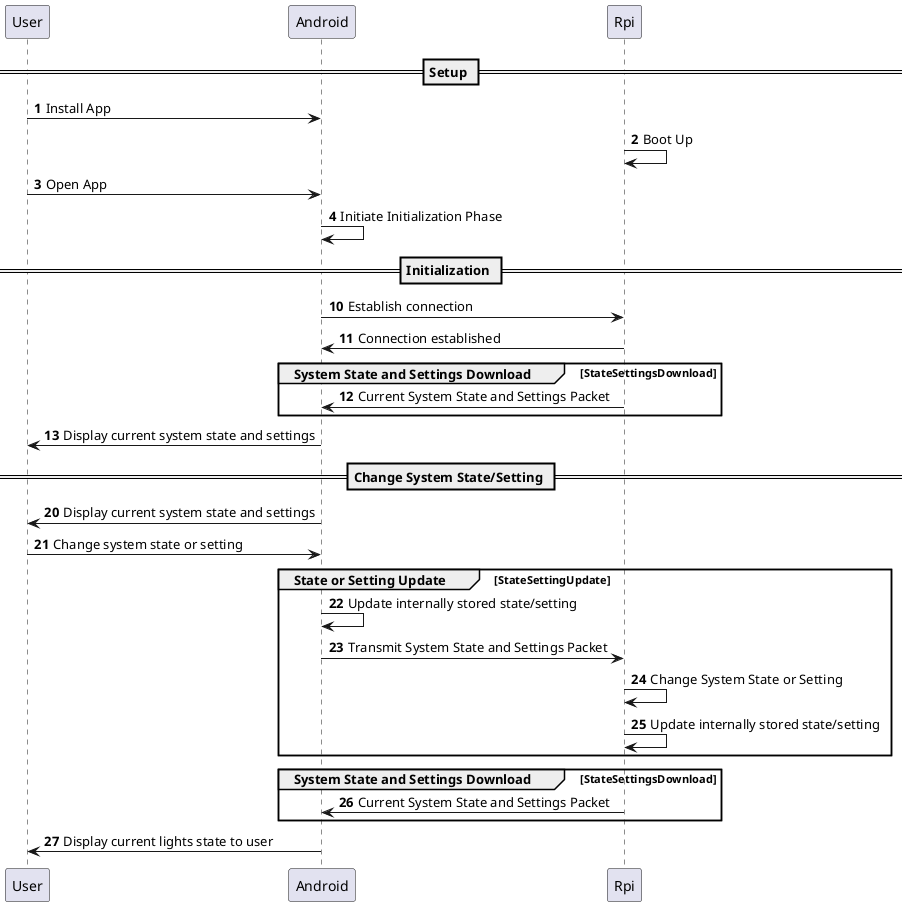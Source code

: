 @startuml
autonumber

== Setup ==
User -> Android : Install App
Rpi -> Rpi : Boot Up
User -> Android : Open App
Android -> Android : Initiate Initialization Phase

== Initialization ==
autonumber 10
Android -> Rpi : Establish connection
Rpi -> Android : Connection established
group System State and Settings Download [StateSettingsDownload]
    Rpi -> Android : Current System State and Settings Packet
end
Android -> User : Display current system state and settings

== Change System State/Setting ==
autonumber 20
Android -> User : Display current system state and settings
User -> Android : Change system state or setting

group State or Setting Update [StateSettingUpdate]
    Android -> Android : Update internally stored state/setting
    Android -> Rpi : Transmit System State and Settings Packet
    Rpi -> Rpi : Change System State or Setting 
    Rpi -> Rpi : Update internally stored state/setting
end

group System State and Settings Download [StateSettingsDownload]
    Rpi -> Android : Current System State and Settings Packet
end

Android -> User : Display current lights state to user

' == Change Lights State ==
' autonumber 20
' Android -> User : Display current lights state and color to user
' User -> Android : Change lights state or color

' group Lights State Change [LightStateChange]
'     Android -> Rpi : Current System Settings Packet (with light setting changed)
'     Rpi -> Rpi : Save lights control state
'     Rpi -> Rpi : Change lights state
' end

' Android -> User : Display current lights state to user

' == Change Alarm State ==
' autonumber 30
' Android -> User : Display current alarm state to user
' User -> Android : Change alarm state

' group Alarm State Change [AlarmStateChange]
'     Android -> Rpi : Send alarm control packet
'     Rpi -> Rpi : Save alarm control state
'     Rpi -> Rpi : Change alarm state
'     Rpi -> Android : Current alarm State
' end

' Android -> User : Display current alarm state to user

' == Change Lights On/Off Timer Setting ==
' autonumber 40
' Android -> User : Display current lights on/off timer to user
' User -> Android : Change lights on/off timer

' group Lights Timer State Change [TimerStateChange]
'     Android -> Rpi : Send lights on/off timer change packet
'     Rpi -> Rpi : Save lights on/off timer settimg
'     Rpi -> Android : Current lights on/off timer settimg
' end

' Android -> User : Display current lights on/off timer to user

' == Change Lights On/Off Timer Setting ==
' autonumber 40
' Android -> User : Display current lights on/off timer to user
' User -> Android : Change lights on/off timer

' group Lights Timer State Change [TimerStateChange]
'     Android -> Rpi : Send lights on/off timer change packet
'     Rpi -> Rpi : Save lights on/off timer settimg
'     Rpi -> Rpi : Change lights on/off timer settimg
'     Rpi -> Android : Current lights on/off timer settimg
' end

' Android -> User : Display current lights on/off timer to user

' == Window or Door Opened Event ==
' DoorWindowSensors -> Rpi : Door or window opened
' Rpi -> Rpi : Check state of alarm
' Rpi -> Rpi : Trigger alarm noise with customized audio
' group Window or Door Event Transmission [WindowDoorOpenDetection]
'     Rpi -> Android : Send window or door open detection event
'     ...
'     Rpi -> Android : Send window or door open detection event
'     Android -> Rpi : Detection event recieved
' end
' Android -> User : Send window or door detection event notification

' == Motion Detected Event ==
' MotionSensor -> Rpi : Motion Detected
' Rpi -> Rpi : Turn on lights
' Rpi -> Rpi : Check state of alarm
' Rpi -> Rpi : Trigger alarm noise with customized audio
' group Motion Detection Event Transmission [MotionDetection]
'     Rpi -> Android : Send motion detection event
'     ...
'     Rpi -> Android : Send motion detection event
'     Android -> Rpi : Motion detection event recieved
' end
' Android -> User : Send motion detection event notification

' == Customize Alarm Audio ==
' User -> Android : Change customized alarm noise
' Android -> Android : Record audio
' User -> Android : Stop audio recording

' group Customized Alarm Audio Transmittion [AudioTransmission]
'     Android -> Rpi: Audio recording transmission 
'     Rpi -> Rpi : Store audio recording
'     Rpi -> Rpi : Change default alarm audio
'     Rpi -> Android: Audio recording setting change sucess
' end

' Android -> User: Display current alarm audio recording name
' @enduml
